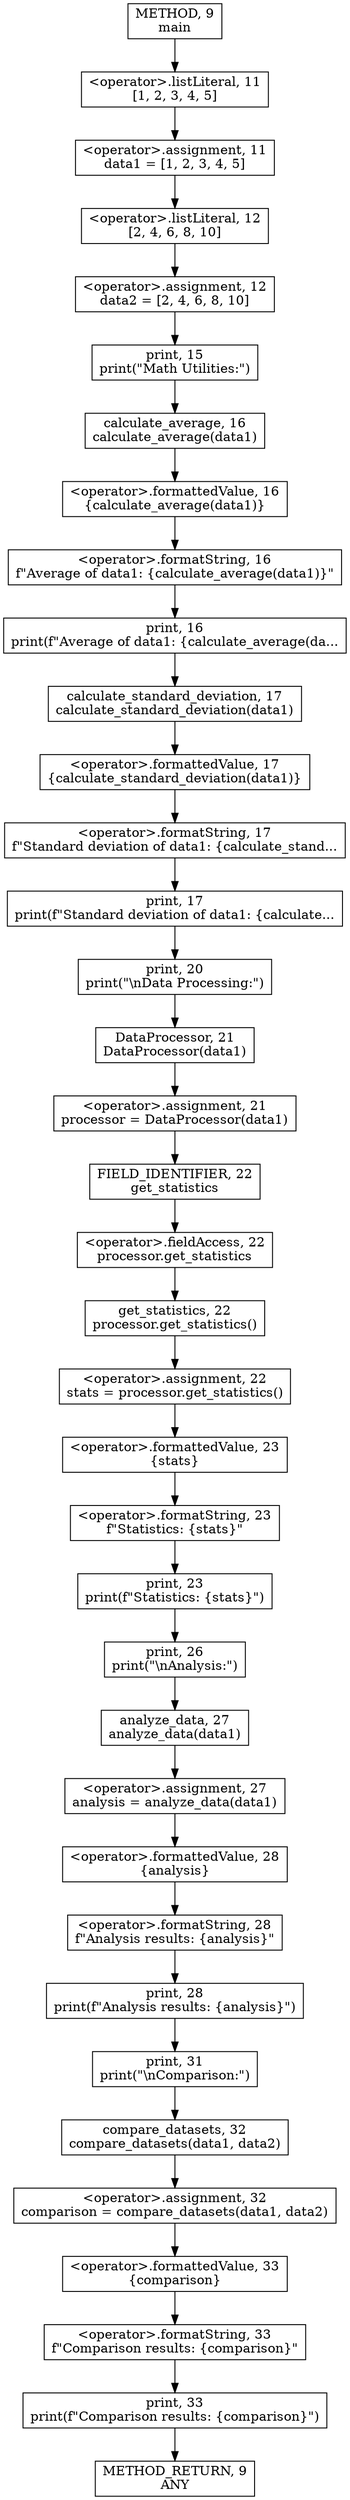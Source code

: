 digraph "main" {  
node [shape="rect"];  
"30064771199" [label = <&lt;operator&gt;.assignment, 11<BR/>data1 = [1, 2, 3, 4, 5]> ]
"30064771201" [label = <&lt;operator&gt;.assignment, 12<BR/>data2 = [2, 4, 6, 8, 10]> ]
"30064771202" [label = <print, 15<BR/>print(&quot;Math Utilities:&quot;)> ]
"30064771206" [label = <print, 16<BR/>print(f&quot;Average of data1: {calculate_average(da...> ]
"30064771210" [label = <print, 17<BR/>print(f&quot;Standard deviation of data1: {calculate...> ]
"30064771211" [label = <print, 20<BR/>print(&quot;\nData Processing:&quot;)> ]
"30064771213" [label = <&lt;operator&gt;.assignment, 21<BR/>processor = DataProcessor(data1)> ]
"30064771216" [label = <&lt;operator&gt;.assignment, 22<BR/>stats = processor.get_statistics()> ]
"30064771219" [label = <print, 23<BR/>print(f&quot;Statistics: {stats}&quot;)> ]
"30064771220" [label = <print, 26<BR/>print(&quot;\nAnalysis:&quot;)> ]
"30064771222" [label = <&lt;operator&gt;.assignment, 27<BR/>analysis = analyze_data(data1)> ]
"30064771225" [label = <print, 28<BR/>print(f&quot;Analysis results: {analysis}&quot;)> ]
"30064771226" [label = <print, 31<BR/>print(&quot;\nComparison:&quot;)> ]
"30064771228" [label = <&lt;operator&gt;.assignment, 32<BR/>comparison = compare_datasets(data1, data2)> ]
"30064771231" [label = <print, 33<BR/>print(f&quot;Comparison results: {comparison}&quot;)> ]
"30064771198" [label = <&lt;operator&gt;.listLiteral, 11<BR/>[1, 2, 3, 4, 5]> ]
"30064771200" [label = <&lt;operator&gt;.listLiteral, 12<BR/>[2, 4, 6, 8, 10]> ]
"30064771205" [label = <&lt;operator&gt;.formatString, 16<BR/>f&quot;Average of data1: {calculate_average(data1)}&quot;> ]
"30064771209" [label = <&lt;operator&gt;.formatString, 17<BR/>f&quot;Standard deviation of data1: {calculate_stand...> ]
"30064771212" [label = <DataProcessor, 21<BR/>DataProcessor(data1)> ]
"30064771215" [label = <get_statistics, 22<BR/>processor.get_statistics()> ]
"30064771218" [label = <&lt;operator&gt;.formatString, 23<BR/>f&quot;Statistics: {stats}&quot;> ]
"30064771221" [label = <analyze_data, 27<BR/>analyze_data(data1)> ]
"30064771224" [label = <&lt;operator&gt;.formatString, 28<BR/>f&quot;Analysis results: {analysis}&quot;> ]
"30064771227" [label = <compare_datasets, 32<BR/>compare_datasets(data1, data2)> ]
"30064771230" [label = <&lt;operator&gt;.formatString, 33<BR/>f&quot;Comparison results: {comparison}&quot;> ]
"30064771204" [label = <&lt;operator&gt;.formattedValue, 16<BR/>{calculate_average(data1)}> ]
"30064771208" [label = <&lt;operator&gt;.formattedValue, 17<BR/>{calculate_standard_deviation(data1)}> ]
"30064771214" [label = <&lt;operator&gt;.fieldAccess, 22<BR/>processor.get_statistics> ]
"30064771217" [label = <&lt;operator&gt;.formattedValue, 23<BR/>{stats}> ]
"30064771223" [label = <&lt;operator&gt;.formattedValue, 28<BR/>{analysis}> ]
"30064771229" [label = <&lt;operator&gt;.formattedValue, 33<BR/>{comparison}> ]
"30064771203" [label = <calculate_average, 16<BR/>calculate_average(data1)> ]
"30064771207" [label = <calculate_standard_deviation, 17<BR/>calculate_standard_deviation(data1)> ]
"55834574862" [label = <FIELD_IDENTIFIER, 22<BR/>get_statistics> ]
"111669149715" [label = <METHOD, 9<BR/>main> ]
"128849018899" [label = <METHOD_RETURN, 9<BR/>ANY> ]
  "30064771199" -> "30064771200" 
  "30064771201" -> "30064771202" 
  "30064771202" -> "30064771203" 
  "30064771206" -> "30064771207" 
  "30064771210" -> "30064771211" 
  "30064771211" -> "30064771212" 
  "30064771213" -> "55834574862" 
  "30064771216" -> "30064771217" 
  "30064771219" -> "30064771220" 
  "30064771220" -> "30064771221" 
  "30064771222" -> "30064771223" 
  "30064771225" -> "30064771226" 
  "30064771226" -> "30064771227" 
  "30064771228" -> "30064771229" 
  "30064771231" -> "128849018899" 
  "30064771198" -> "30064771199" 
  "30064771200" -> "30064771201" 
  "30064771205" -> "30064771206" 
  "30064771209" -> "30064771210" 
  "30064771212" -> "30064771213" 
  "30064771215" -> "30064771216" 
  "30064771218" -> "30064771219" 
  "30064771221" -> "30064771222" 
  "30064771224" -> "30064771225" 
  "30064771227" -> "30064771228" 
  "30064771230" -> "30064771231" 
  "30064771204" -> "30064771205" 
  "30064771208" -> "30064771209" 
  "30064771214" -> "30064771215" 
  "30064771217" -> "30064771218" 
  "30064771223" -> "30064771224" 
  "30064771229" -> "30064771230" 
  "30064771203" -> "30064771204" 
  "30064771207" -> "30064771208" 
  "55834574862" -> "30064771214" 
  "111669149715" -> "30064771198" 
}
